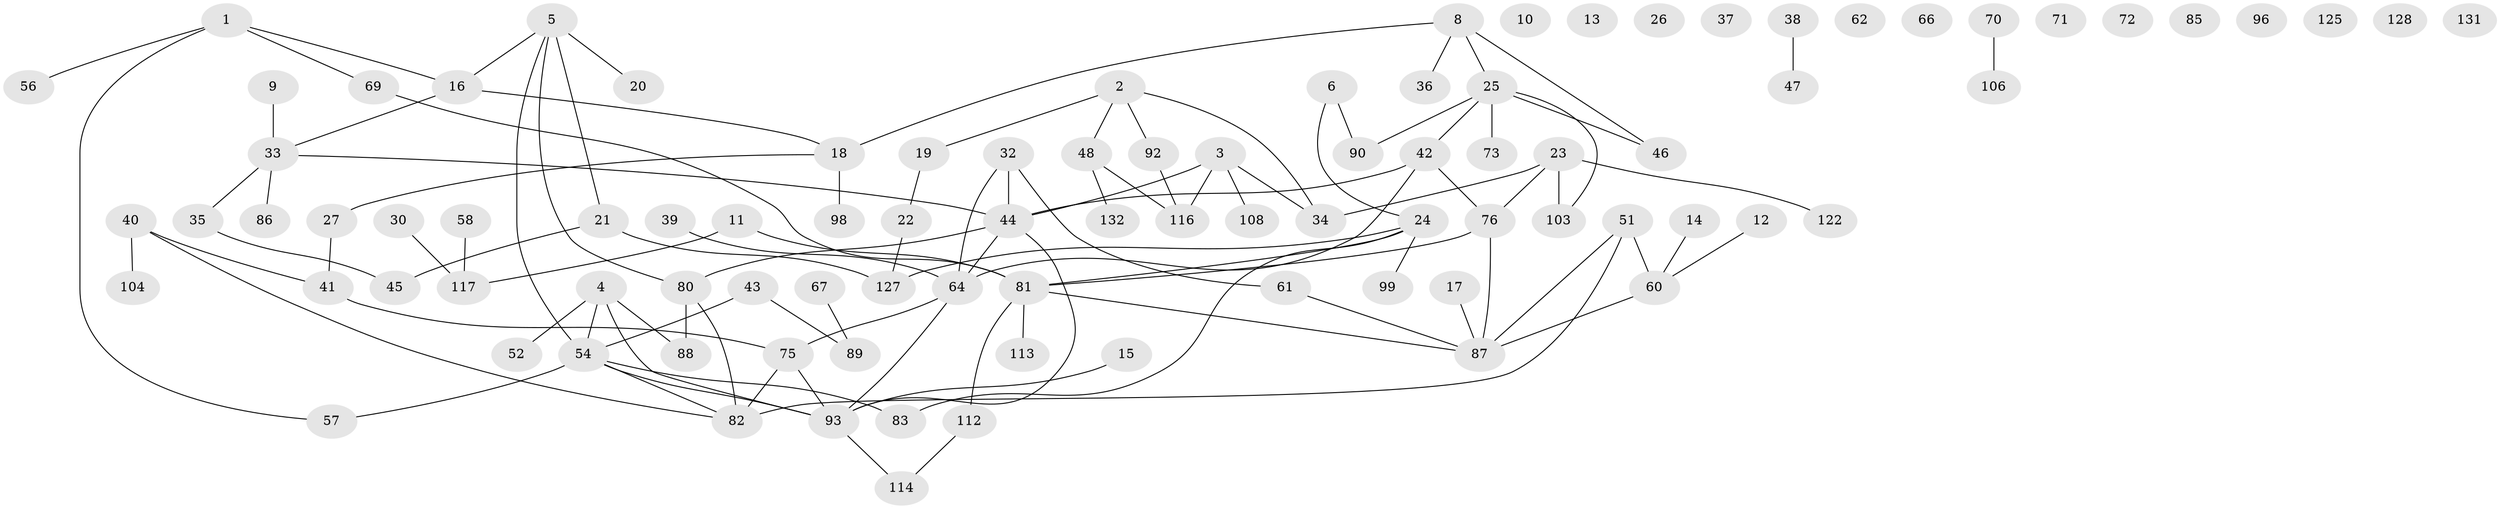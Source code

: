 // Generated by graph-tools (version 1.1) at 2025/23/03/03/25 07:23:27]
// undirected, 93 vertices, 107 edges
graph export_dot {
graph [start="1"]
  node [color=gray90,style=filled];
  1 [super="+7"];
  2 [super="+28"];
  3 [super="+118"];
  4 [super="+119"];
  5 [super="+110"];
  6 [super="+130"];
  8 [super="+31"];
  9 [super="+49"];
  10;
  11 [super="+126"];
  12;
  13;
  14 [super="+115"];
  15;
  16;
  17;
  18;
  19 [super="+100"];
  20;
  21 [super="+121"];
  22;
  23 [super="+55"];
  24 [super="+53"];
  25 [super="+29"];
  26;
  27;
  30;
  32 [super="+50"];
  33 [super="+109"];
  34 [super="+102"];
  35 [super="+74"];
  36;
  37;
  38;
  39;
  40 [super="+105"];
  41;
  42 [super="+68"];
  43 [super="+107"];
  44 [super="+91"];
  45;
  46 [super="+63"];
  47 [super="+79"];
  48 [super="+133"];
  51 [super="+59"];
  52;
  54 [super="+77"];
  56;
  57;
  58 [super="+95"];
  60 [super="+65"];
  61 [super="+78"];
  62;
  64;
  66;
  67;
  69 [super="+123"];
  70;
  71;
  72;
  73;
  75;
  76 [super="+120"];
  80 [super="+124"];
  81 [super="+111"];
  82 [super="+84"];
  83;
  85;
  86;
  87 [super="+97"];
  88;
  89;
  90;
  92 [super="+101"];
  93 [super="+94"];
  96;
  98;
  99;
  103;
  104;
  106;
  108;
  112;
  113;
  114;
  116;
  117 [super="+129"];
  122;
  125;
  127;
  128;
  131;
  132;
  1 -- 57;
  1 -- 16;
  1 -- 56;
  1 -- 69;
  2 -- 92;
  2 -- 48;
  2 -- 19;
  2 -- 34;
  3 -- 34;
  3 -- 116;
  3 -- 108;
  3 -- 44;
  4 -- 52;
  4 -- 54;
  4 -- 88;
  4 -- 93;
  5 -- 21;
  5 -- 54;
  5 -- 80;
  5 -- 16;
  5 -- 20;
  6 -- 90;
  6 -- 24;
  8 -- 25;
  8 -- 18;
  8 -- 36;
  8 -- 46;
  9 -- 33;
  11 -- 117;
  11 -- 81;
  12 -- 60;
  14 -- 60;
  15 -- 93;
  16 -- 18;
  16 -- 33;
  17 -- 87;
  18 -- 27;
  18 -- 98;
  19 -- 22;
  21 -- 45;
  21 -- 127;
  22 -- 127;
  23 -- 76;
  23 -- 103;
  23 -- 122;
  23 -- 34;
  24 -- 83;
  24 -- 127;
  24 -- 99;
  24 -- 81;
  25 -- 73;
  25 -- 103;
  25 -- 90;
  25 -- 42;
  25 -- 46;
  27 -- 41;
  30 -- 117;
  32 -- 44;
  32 -- 64;
  32 -- 61;
  33 -- 35;
  33 -- 44;
  33 -- 86;
  35 -- 45;
  38 -- 47;
  39 -- 64;
  40 -- 104;
  40 -- 41;
  40 -- 82;
  41 -- 75;
  42 -- 44;
  42 -- 76;
  42 -- 64;
  43 -- 54;
  43 -- 89;
  44 -- 80;
  44 -- 64;
  44 -- 93;
  48 -- 116;
  48 -- 132;
  51 -- 82;
  51 -- 87;
  51 -- 60;
  54 -- 57;
  54 -- 82;
  54 -- 83;
  54 -- 93;
  58 -- 117;
  60 -- 87;
  61 -- 87;
  64 -- 75;
  64 -- 93;
  67 -- 89;
  69 -- 81;
  70 -- 106;
  75 -- 82;
  75 -- 93;
  76 -- 81;
  76 -- 87;
  80 -- 82;
  80 -- 88;
  81 -- 87;
  81 -- 113;
  81 -- 112;
  92 -- 116;
  93 -- 114;
  112 -- 114;
}
